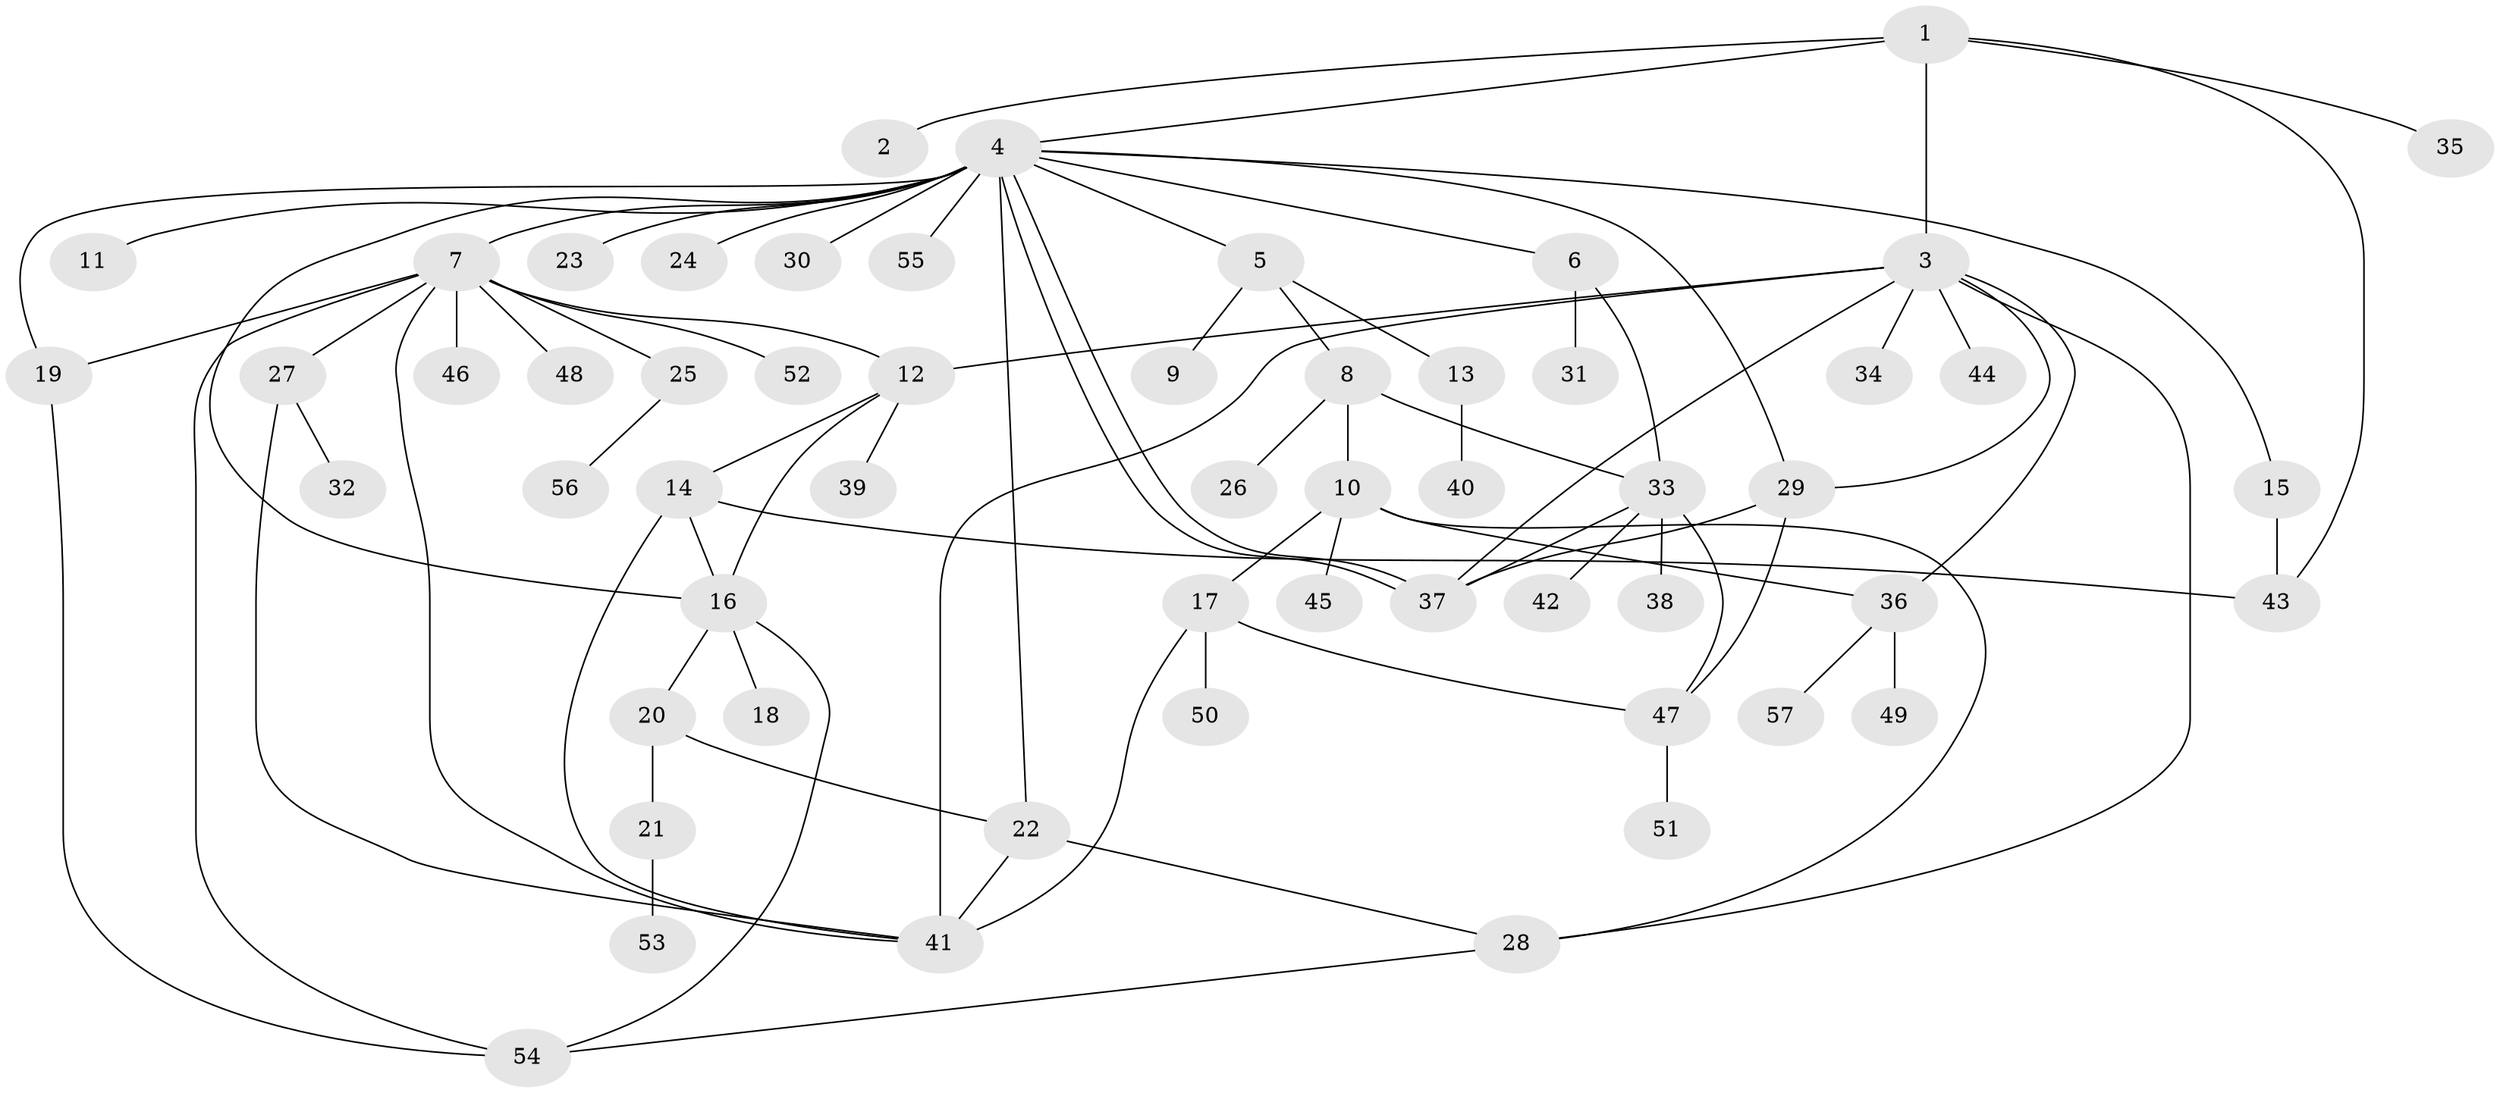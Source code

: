 // Generated by graph-tools (version 1.1) at 2025/11/02/27/25 16:11:11]
// undirected, 57 vertices, 82 edges
graph export_dot {
graph [start="1"]
  node [color=gray90,style=filled];
  1;
  2;
  3;
  4;
  5;
  6;
  7;
  8;
  9;
  10;
  11;
  12;
  13;
  14;
  15;
  16;
  17;
  18;
  19;
  20;
  21;
  22;
  23;
  24;
  25;
  26;
  27;
  28;
  29;
  30;
  31;
  32;
  33;
  34;
  35;
  36;
  37;
  38;
  39;
  40;
  41;
  42;
  43;
  44;
  45;
  46;
  47;
  48;
  49;
  50;
  51;
  52;
  53;
  54;
  55;
  56;
  57;
  1 -- 2;
  1 -- 3;
  1 -- 4;
  1 -- 35;
  1 -- 43;
  3 -- 12;
  3 -- 28;
  3 -- 29;
  3 -- 34;
  3 -- 36;
  3 -- 37;
  3 -- 41;
  3 -- 44;
  4 -- 5;
  4 -- 6;
  4 -- 7;
  4 -- 11;
  4 -- 15;
  4 -- 16;
  4 -- 19;
  4 -- 22;
  4 -- 23;
  4 -- 24;
  4 -- 29;
  4 -- 30;
  4 -- 37;
  4 -- 37;
  4 -- 55;
  5 -- 8;
  5 -- 9;
  5 -- 13;
  6 -- 31;
  6 -- 33;
  7 -- 12;
  7 -- 19;
  7 -- 25;
  7 -- 27;
  7 -- 41;
  7 -- 46;
  7 -- 48;
  7 -- 52;
  7 -- 54;
  8 -- 10;
  8 -- 26;
  8 -- 33;
  10 -- 17;
  10 -- 28;
  10 -- 36;
  10 -- 45;
  12 -- 14;
  12 -- 16;
  12 -- 39;
  13 -- 40;
  14 -- 16;
  14 -- 41;
  14 -- 43;
  15 -- 43;
  16 -- 18;
  16 -- 20;
  16 -- 54;
  17 -- 41;
  17 -- 47;
  17 -- 50;
  19 -- 54;
  20 -- 21;
  20 -- 22;
  21 -- 53;
  22 -- 28;
  22 -- 41;
  25 -- 56;
  27 -- 32;
  27 -- 41;
  28 -- 54;
  29 -- 37;
  29 -- 47;
  33 -- 37;
  33 -- 38;
  33 -- 42;
  33 -- 47;
  36 -- 49;
  36 -- 57;
  47 -- 51;
}
